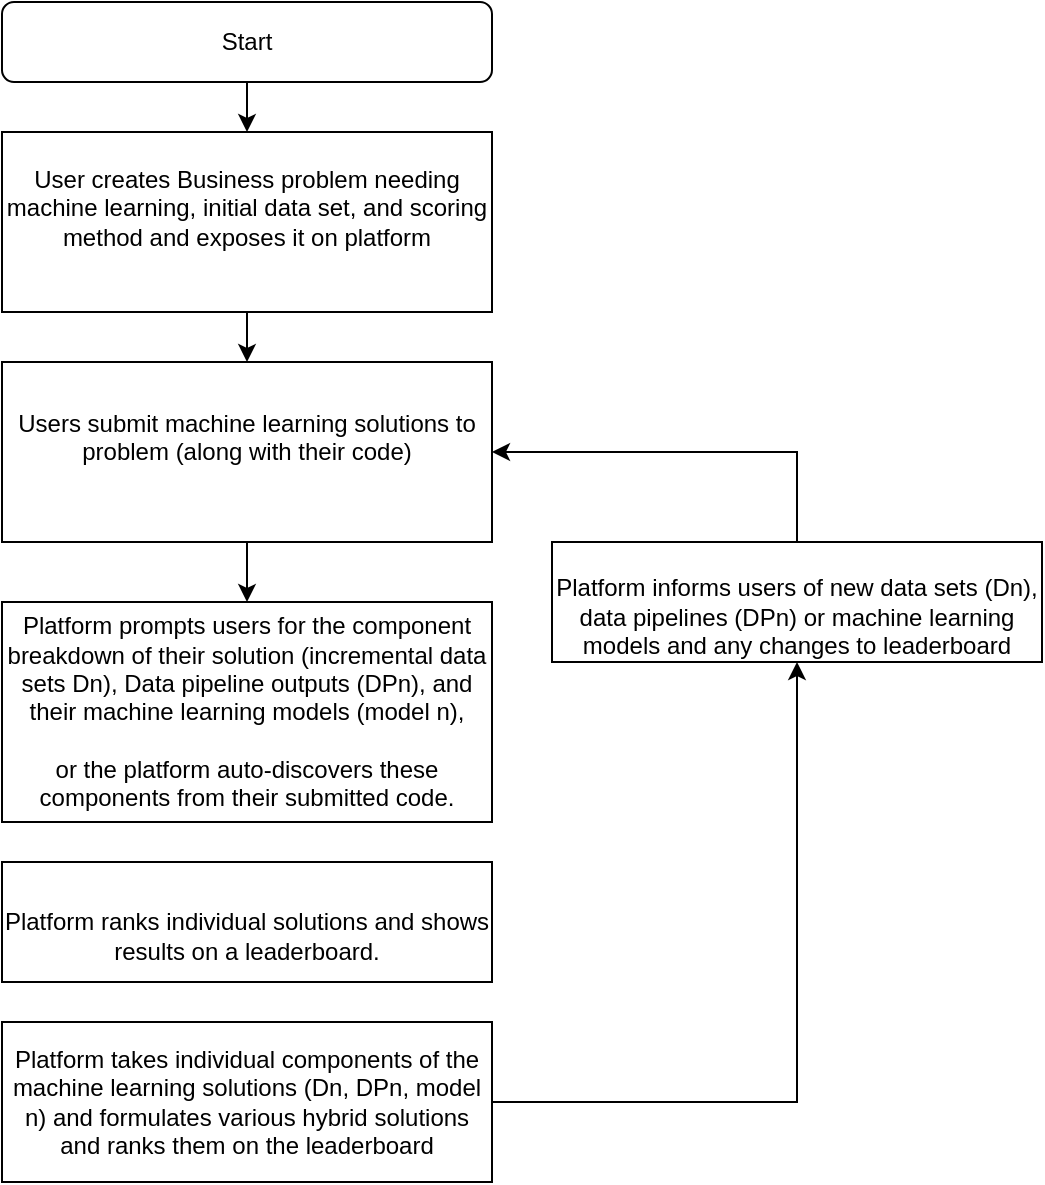 <mxfile version="12.1.3" type="github" pages="1">
  <diagram id="yBLAEyzvySmHPHxUsG0S" name="Page-1">
    <mxGraphModel dx="1265" dy="1027" grid="1" gridSize="10" guides="1" tooltips="1" connect="1" arrows="1" fold="1" page="1" pageScale="1" pageWidth="850" pageHeight="1100" math="0" shadow="0">
      <root>
        <mxCell id="0"/>
        <mxCell id="1" parent="0"/>
        <mxCell id="D5lDFGBBDvrkQKdFWcEU-6" value="" style="edgeStyle=orthogonalEdgeStyle;rounded=0;orthogonalLoop=1;jettySize=auto;html=1;" parent="1" source="D5lDFGBBDvrkQKdFWcEU-1" target="D5lDFGBBDvrkQKdFWcEU-2" edge="1">
          <mxGeometry relative="1" as="geometry"/>
        </mxCell>
        <mxCell id="D5lDFGBBDvrkQKdFWcEU-1" value="Start" style="rounded=1;whiteSpace=wrap;html=1;" parent="1" vertex="1">
          <mxGeometry x="305" y="80" width="245" height="40" as="geometry"/>
        </mxCell>
        <mxCell id="D5lDFGBBDvrkQKdFWcEU-7" value="" style="edgeStyle=orthogonalEdgeStyle;rounded=0;orthogonalLoop=1;jettySize=auto;html=1;" parent="1" source="D5lDFGBBDvrkQKdFWcEU-2" target="D5lDFGBBDvrkQKdFWcEU-4" edge="1">
          <mxGeometry relative="1" as="geometry"/>
        </mxCell>
        <mxCell id="D5lDFGBBDvrkQKdFWcEU-2" value="&lt;div&gt;User creates Business problem needing machine learning, initial data set, and scoring method and exposes it on platform&lt;br&gt;&lt;/div&gt;&lt;div&gt;&lt;br&gt;&lt;/div&gt;" style="rounded=0;whiteSpace=wrap;html=1;" parent="1" vertex="1">
          <mxGeometry x="305" y="145" width="245" height="90" as="geometry"/>
        </mxCell>
        <mxCell id="D5lDFGBBDvrkQKdFWcEU-8" value="" style="edgeStyle=orthogonalEdgeStyle;rounded=0;orthogonalLoop=1;jettySize=auto;html=1;" parent="1" source="D5lDFGBBDvrkQKdFWcEU-4" target="D5lDFGBBDvrkQKdFWcEU-5" edge="1">
          <mxGeometry relative="1" as="geometry"/>
        </mxCell>
        <mxCell id="D5lDFGBBDvrkQKdFWcEU-4" value="&lt;div&gt;Users submit machine learning solutions to problem (along with their code)&lt;br&gt;&lt;/div&gt;&lt;div&gt;&lt;br&gt;&lt;/div&gt;" style="rounded=0;whiteSpace=wrap;html=1;" parent="1" vertex="1">
          <mxGeometry x="305" y="260" width="245" height="90" as="geometry"/>
        </mxCell>
        <mxCell id="D5lDFGBBDvrkQKdFWcEU-5" value="&lt;div&gt;&lt;br&gt;&lt;/div&gt;&lt;div&gt;&lt;br&gt;&lt;/div&gt;&lt;div&gt;Platform prompts users for the component breakdown of their solution (incremental data sets Dn), Data pipeline outputs (DPn), and their machine learning models (model n), &lt;br&gt;&lt;/div&gt;&lt;div&gt;&lt;br&gt;&lt;/div&gt;&lt;div&gt;or the platform auto-discovers these components from their submitted code.&lt;/div&gt;&lt;div&gt;&lt;br&gt;&lt;/div&gt;&lt;div&gt;&lt;br&gt;&lt;/div&gt;" style="rounded=0;whiteSpace=wrap;html=1;" parent="1" vertex="1">
          <mxGeometry x="305" y="380" width="245" height="110" as="geometry"/>
        </mxCell>
        <mxCell id="D5lDFGBBDvrkQKdFWcEU-9" value="&lt;div&gt;&lt;br&gt;&lt;/div&gt;&lt;div&gt;&lt;br&gt;&lt;/div&gt;&lt;div&gt;Platform ranks individual solutions and shows results on a leaderboard. &lt;br&gt;&lt;/div&gt;&lt;div&gt;&lt;br&gt;&lt;/div&gt;" style="rounded=0;whiteSpace=wrap;html=1;" parent="1" vertex="1">
          <mxGeometry x="305" y="510" width="245" height="60" as="geometry"/>
        </mxCell>
        <mxCell id="D5lDFGBBDvrkQKdFWcEU-12" style="edgeStyle=orthogonalEdgeStyle;rounded=0;orthogonalLoop=1;jettySize=auto;html=1;" parent="1" source="D5lDFGBBDvrkQKdFWcEU-10" target="D5lDFGBBDvrkQKdFWcEU-11" edge="1">
          <mxGeometry relative="1" as="geometry"/>
        </mxCell>
        <mxCell id="D5lDFGBBDvrkQKdFWcEU-10" value="Platform takes individual components of the machine learning solutions (Dn, DPn, model n) and formulates various hybrid solutions and ranks them on the leaderboard" style="rounded=0;whiteSpace=wrap;html=1;" parent="1" vertex="1">
          <mxGeometry x="305" y="590" width="245" height="80" as="geometry"/>
        </mxCell>
        <mxCell id="D5lDFGBBDvrkQKdFWcEU-14" style="edgeStyle=orthogonalEdgeStyle;rounded=0;orthogonalLoop=1;jettySize=auto;html=1;entryX=1;entryY=0.5;entryDx=0;entryDy=0;exitX=0.5;exitY=0;exitDx=0;exitDy=0;" parent="1" source="D5lDFGBBDvrkQKdFWcEU-11" target="D5lDFGBBDvrkQKdFWcEU-4" edge="1">
          <mxGeometry relative="1" as="geometry"/>
        </mxCell>
        <mxCell id="D5lDFGBBDvrkQKdFWcEU-11" value="&lt;div&gt;&lt;br&gt;&lt;/div&gt;&lt;div&gt;&lt;br&gt;&lt;/div&gt;&lt;div&gt;Platform informs users of new data sets (Dn), data pipelines (DPn) or machine learning models and any changes to leaderboard&lt;br&gt;&lt;/div&gt;&lt;div&gt;&lt;br&gt;&lt;/div&gt;" style="rounded=0;whiteSpace=wrap;html=1;" parent="1" vertex="1">
          <mxGeometry x="580" y="350" width="245" height="60" as="geometry"/>
        </mxCell>
      </root>
    </mxGraphModel>
  </diagram>
</mxfile>
